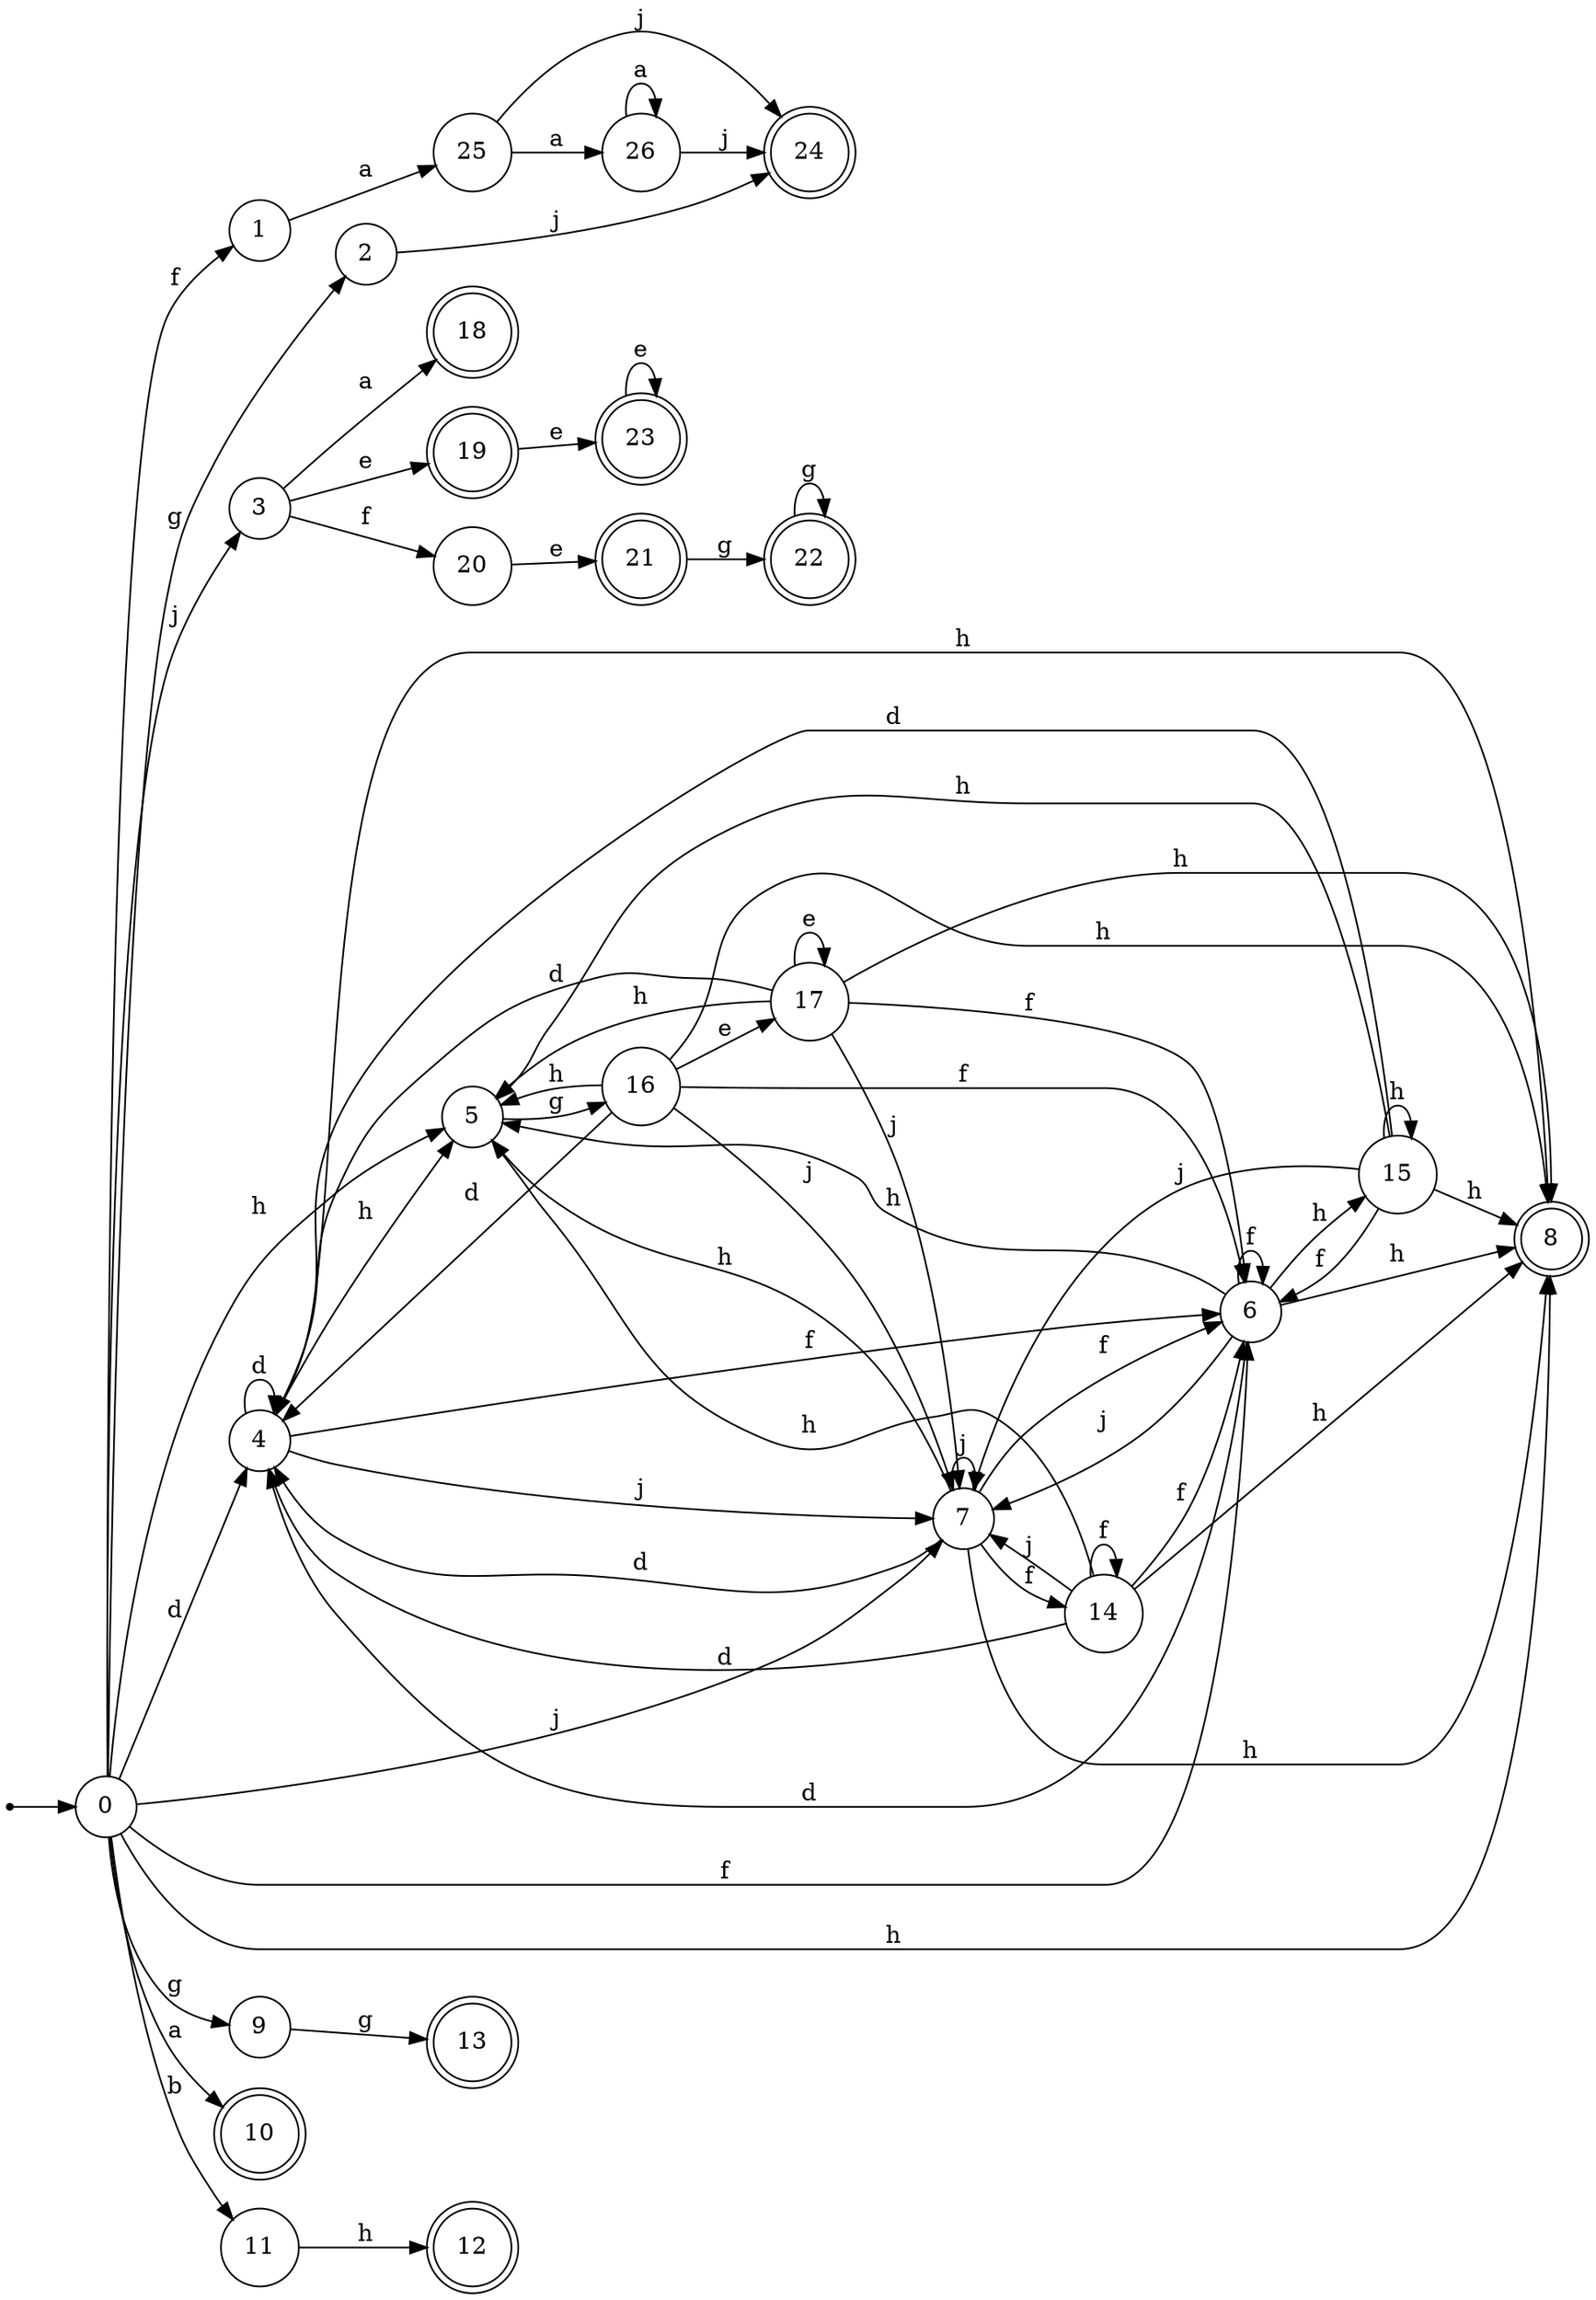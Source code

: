 digraph finite_state_machine {
rankdir=LR;
size="20,20";
node [shape = point]; "dummy0"
node [shape = circle]; "0";
"dummy0" -> "0";
node [shape = circle]; "1";
node [shape = circle]; "2";
node [shape = circle]; "3";
node [shape = circle]; "4";
node [shape = circle]; "5";
node [shape = circle]; "6";
node [shape = circle]; "7";
node [shape = doublecircle]; "8";node [shape = circle]; "9";
node [shape = doublecircle]; "10";node [shape = circle]; "11";
node [shape = doublecircle]; "12";node [shape = doublecircle]; "13";node [shape = circle]; "14";
node [shape = circle]; "15";
node [shape = circle]; "16";
node [shape = circle]; "17";
node [shape = doublecircle]; "18";node [shape = doublecircle]; "19";node [shape = circle]; "20";
node [shape = doublecircle]; "21";node [shape = doublecircle]; "22";node [shape = doublecircle]; "23";node [shape = doublecircle]; "24";node [shape = circle]; "25";
node [shape = circle]; "26";
"0" -> "1" [label = "f"];
 "0" -> "6" [label = "f"];
 "0" -> "9" [label = "g"];
 "0" -> "2" [label = "g"];
 "0" -> "3" [label = "j"];
 "0" -> "7" [label = "j"];
 "0" -> "4" [label = "d"];
 "0" -> "8" [label = "h"];
 "0" -> "5" [label = "h"];
 "0" -> "10" [label = "a"];
 "0" -> "11" [label = "b"];
 "11" -> "12" [label = "h"];
 "9" -> "13" [label = "g"];
 "7" -> "7" [label = "j"];
 "7" -> "14" [label = "f"];
 "7" -> "6" [label = "f"];
 "7" -> "4" [label = "d"];
 "7" -> "8" [label = "h"];
 "7" -> "5" [label = "h"];
 "14" -> "14" [label = "f"];
 "14" -> "6" [label = "f"];
 "14" -> "7" [label = "j"];
 "14" -> "4" [label = "d"];
 "14" -> "8" [label = "h"];
 "14" -> "5" [label = "h"];
 "6" -> "6" [label = "f"];
 "6" -> "8" [label = "h"];
 "6" -> "5" [label = "h"];
 "6" -> "15" [label = "h"];
 "6" -> "4" [label = "d"];
 "6" -> "7" [label = "j"];
 "15" -> "8" [label = "h"];
 "15" -> "5" [label = "h"];
 "15" -> "15" [label = "h"];
 "15" -> "6" [label = "f"];
 "15" -> "4" [label = "d"];
 "15" -> "7" [label = "j"];
 "5" -> "16" [label = "g"];
 "16" -> "8" [label = "h"];
 "16" -> "5" [label = "h"];
 "16" -> "17" [label = "e"];
 "16" -> "4" [label = "d"];
 "16" -> "6" [label = "f"];
 "16" -> "7" [label = "j"];
 "17" -> "17" [label = "e"];
 "17" -> "8" [label = "h"];
 "17" -> "5" [label = "h"];
 "17" -> "4" [label = "d"];
 "17" -> "6" [label = "f"];
 "17" -> "7" [label = "j"];
 "4" -> "4" [label = "d"];
 "4" -> "8" [label = "h"];
 "4" -> "5" [label = "h"];
 "4" -> "6" [label = "f"];
 "4" -> "7" [label = "j"];
 "3" -> "18" [label = "a"];
 "3" -> "19" [label = "e"];
 "3" -> "20" [label = "f"];
 "20" -> "21" [label = "e"];
 "21" -> "22" [label = "g"];
 "22" -> "22" [label = "g"];
 "19" -> "23" [label = "e"];
 "23" -> "23" [label = "e"];
 "2" -> "24" [label = "j"];
 "1" -> "25" [label = "a"];
 "25" -> "26" [label = "a"];
 "25" -> "24" [label = "j"];
 "26" -> "26" [label = "a"];
 "26" -> "24" [label = "j"];
 }

